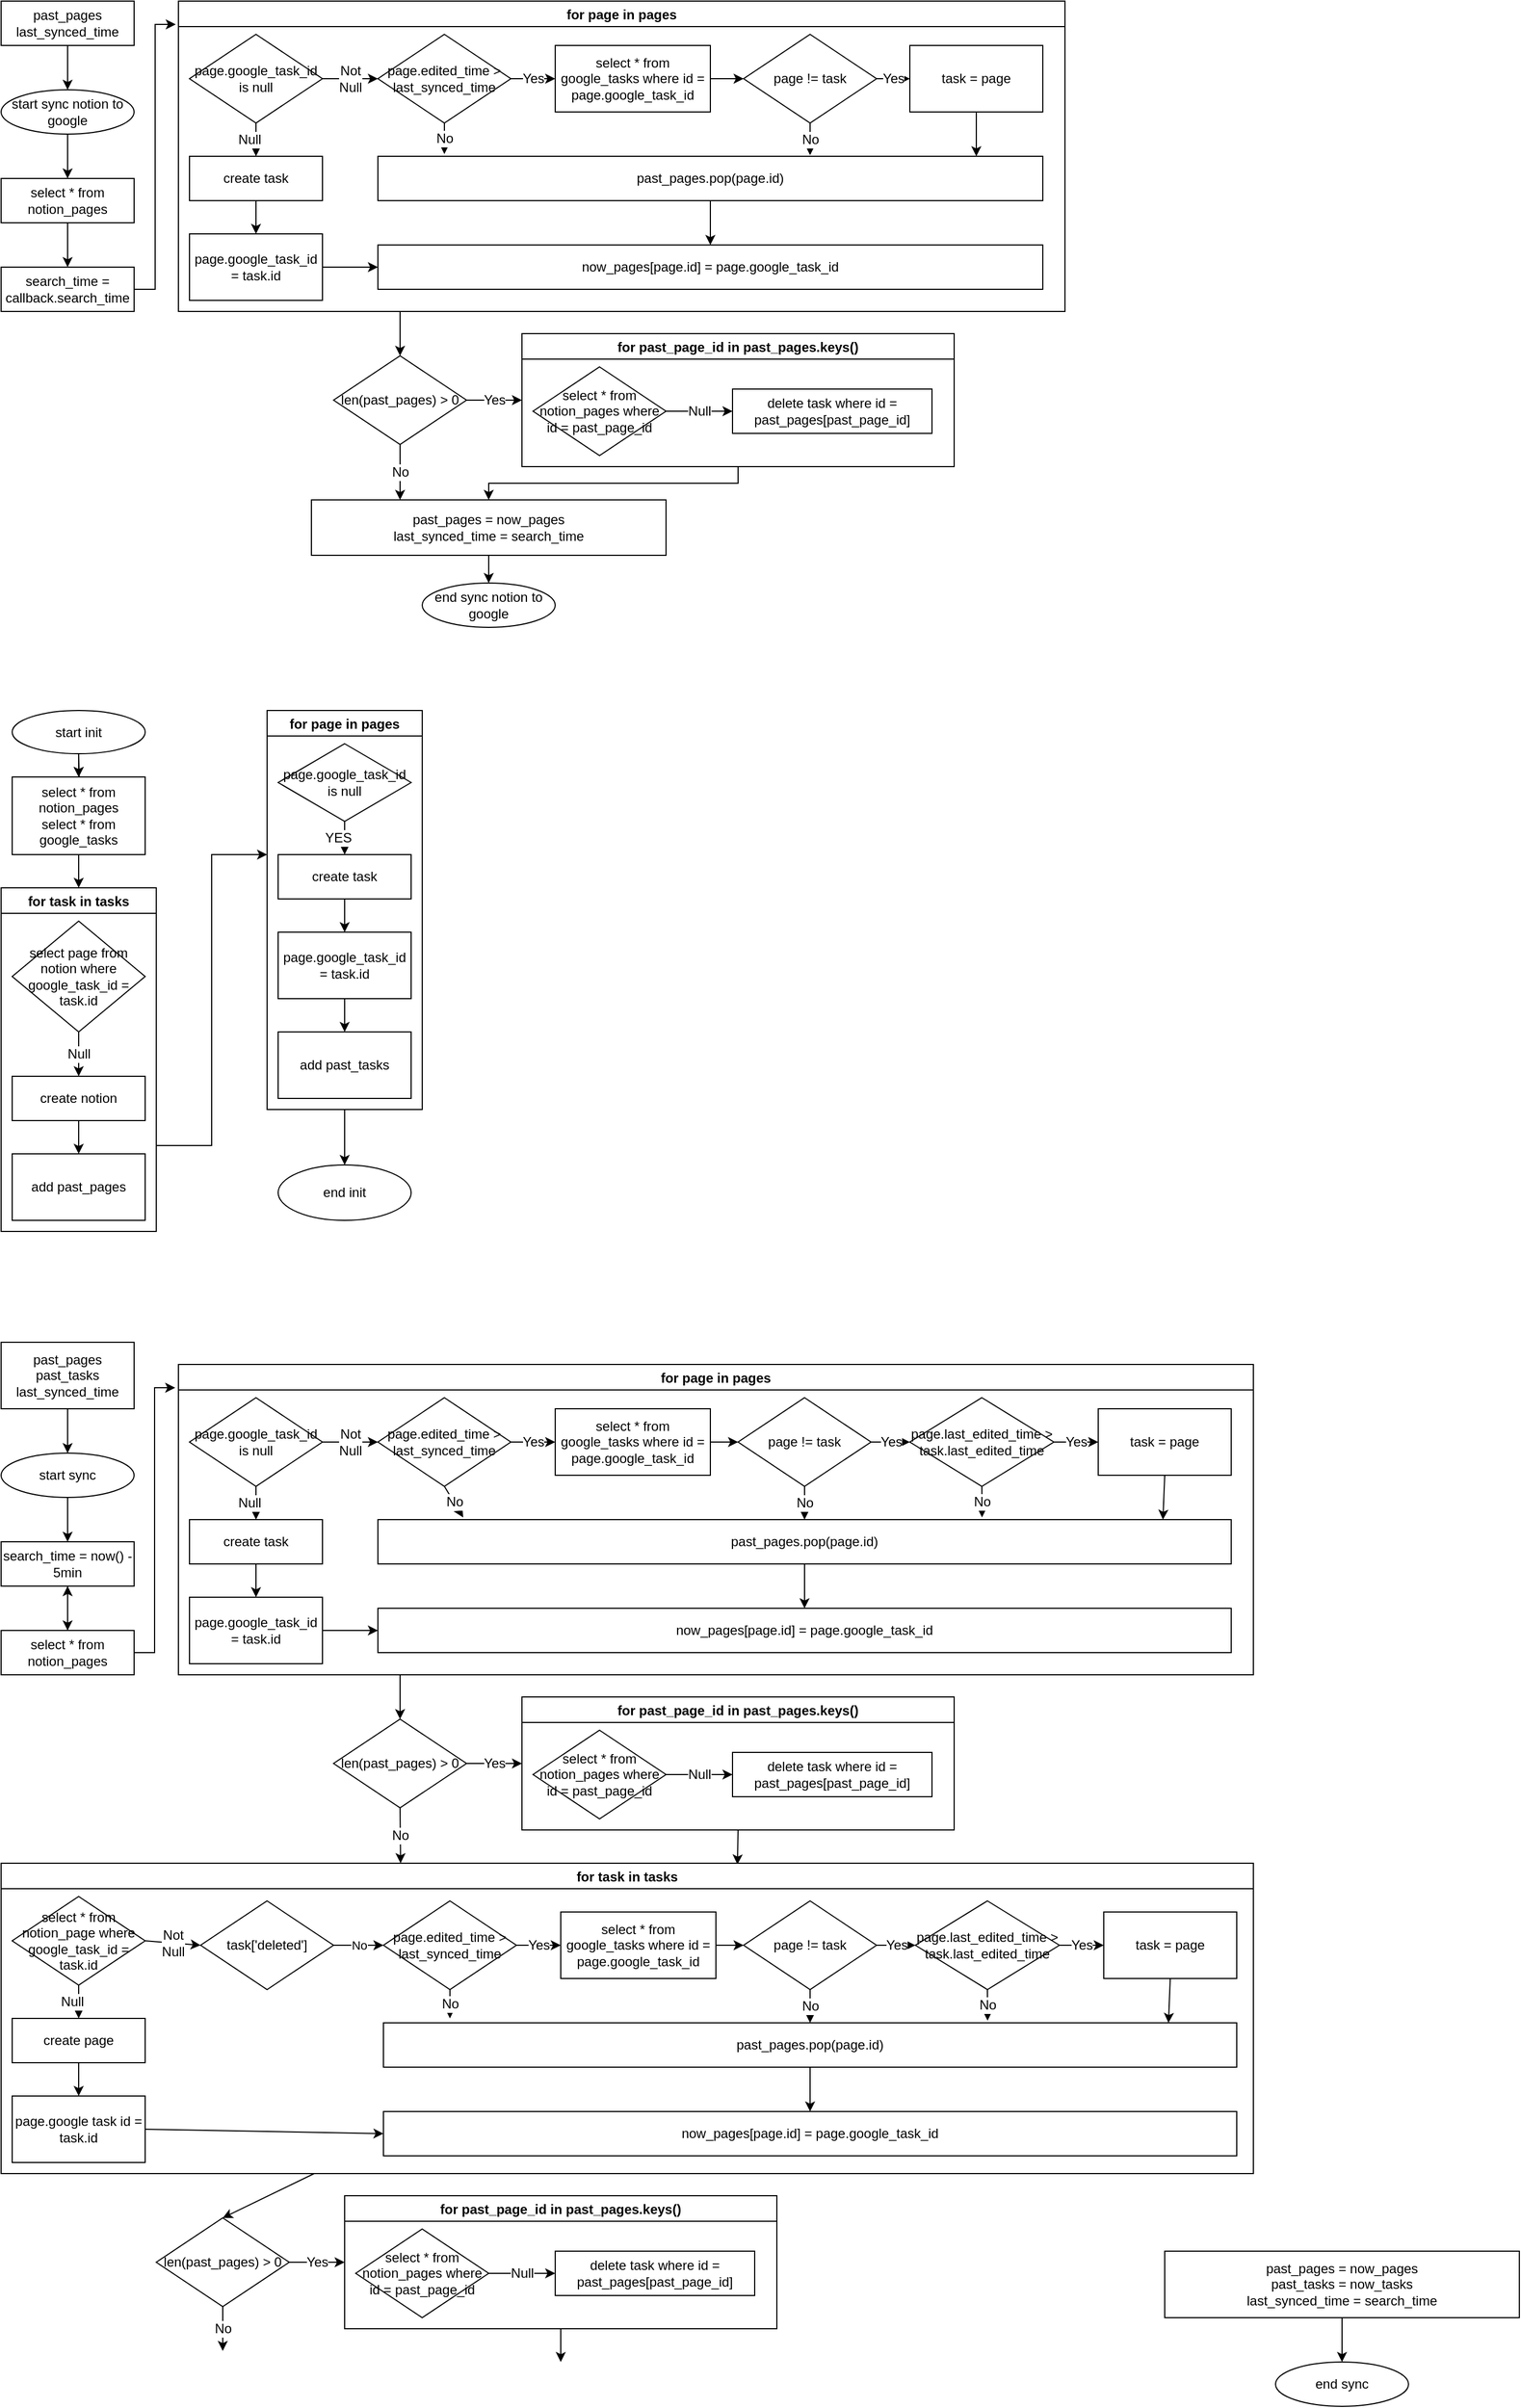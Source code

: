 <mxfile version="18.0.8" type="device"><diagram id="C5RBs43oDa-KdzZeNtuy" name="Page-1"><mxGraphModel dx="1422" dy="762" grid="1" gridSize="10" guides="1" tooltips="1" connect="1" arrows="1" fold="1" page="1" pageScale="1" pageWidth="827" pageHeight="1169" math="0" shadow="0"><root><mxCell id="WIyWlLk6GJQsqaUBKTNV-0"/><mxCell id="WIyWlLk6GJQsqaUBKTNV-1" parent="WIyWlLk6GJQsqaUBKTNV-0"/><mxCell id="BEvnBuieUaJhAfWeEiut-11" value="" style="edgeStyle=orthogonalEdgeStyle;rounded=0;orthogonalLoop=1;jettySize=auto;html=1;fontSize=12;" parent="WIyWlLk6GJQsqaUBKTNV-1" target="BEvnBuieUaJhAfWeEiut-1" edge="1"><mxGeometry relative="1" as="geometry"><mxPoint x="110" y="720" as="sourcePoint"/></mxGeometry></mxCell><mxCell id="BEvnBuieUaJhAfWeEiut-1" value="select * from notion_pages&lt;br style=&quot;font-size: 12px;&quot;&gt;select * from google_tasks" style="rounded=0;whiteSpace=wrap;html=1;fontSize=12;" parent="WIyWlLk6GJQsqaUBKTNV-1" vertex="1"><mxGeometry x="50" y="740" width="120" height="70" as="geometry"/></mxCell><mxCell id="BEvnBuieUaJhAfWeEiut-3" value="" style="endArrow=classic;html=1;rounded=0;exitX=0.5;exitY=1;exitDx=0;exitDy=0;entryX=0.5;entryY=0;entryDx=0;entryDy=0;fontSize=12;" parent="WIyWlLk6GJQsqaUBKTNV-1" target="BEvnBuieUaJhAfWeEiut-1" edge="1"><mxGeometry width="50" height="50" relative="1" as="geometry"><mxPoint x="110" y="720" as="sourcePoint"/><mxPoint x="170" y="740" as="targetPoint"/></mxGeometry></mxCell><mxCell id="BEvnBuieUaJhAfWeEiut-5" value="for page in pages" style="swimlane;fontSize=12;" parent="WIyWlLk6GJQsqaUBKTNV-1" vertex="1"><mxGeometry x="280" y="680" width="140" height="360" as="geometry"><mxRectangle x="270" y="40" width="150" height="23" as="alternateBounds"/></mxGeometry></mxCell><mxCell id="BEvnBuieUaJhAfWeEiut-8" value="page.google_task_id is null" style="rhombus;whiteSpace=wrap;html=1;fontSize=12;" parent="BEvnBuieUaJhAfWeEiut-5" vertex="1"><mxGeometry x="10" y="30" width="120" height="70" as="geometry"/></mxCell><mxCell id="BEvnBuieUaJhAfWeEiut-13" value="create task" style="rounded=0;whiteSpace=wrap;html=1;fontSize=12;" parent="BEvnBuieUaJhAfWeEiut-5" vertex="1"><mxGeometry x="10" y="130" width="120" height="40" as="geometry"/></mxCell><mxCell id="BEvnBuieUaJhAfWeEiut-15" value="page.google_task_id = task.id" style="rounded=0;whiteSpace=wrap;html=1;fontSize=12;" parent="BEvnBuieUaJhAfWeEiut-5" vertex="1"><mxGeometry x="10" y="200" width="120" height="60" as="geometry"/></mxCell><mxCell id="BEvnBuieUaJhAfWeEiut-14" value="" style="endArrow=classic;html=1;rounded=0;exitX=0.5;exitY=1;exitDx=0;exitDy=0;fontSize=12;" parent="BEvnBuieUaJhAfWeEiut-5" source="BEvnBuieUaJhAfWeEiut-13" target="BEvnBuieUaJhAfWeEiut-15" edge="1"><mxGeometry width="50" height="50" relative="1" as="geometry"><mxPoint x="370" y="190" as="sourcePoint"/><mxPoint x="160" y="200" as="targetPoint"/></mxGeometry></mxCell><mxCell id="BEvnBuieUaJhAfWeEiut-35" value="" style="endArrow=classic;html=1;rounded=0;exitX=0.5;exitY=1;exitDx=0;exitDy=0;entryX=0.5;entryY=0;entryDx=0;entryDy=0;fontSize=12;" parent="BEvnBuieUaJhAfWeEiut-5" source="BEvnBuieUaJhAfWeEiut-8" target="BEvnBuieUaJhAfWeEiut-13" edge="1"><mxGeometry relative="1" as="geometry"><mxPoint x="70" y="120" as="sourcePoint"/><mxPoint x="170" y="120" as="targetPoint"/></mxGeometry></mxCell><mxCell id="BEvnBuieUaJhAfWeEiut-36" value="YES" style="edgeLabel;resizable=0;html=1;align=center;verticalAlign=middle;fontSize=12;" parent="BEvnBuieUaJhAfWeEiut-35" connectable="0" vertex="1"><mxGeometry relative="1" as="geometry"><mxPoint x="-6" as="offset"/></mxGeometry></mxCell><mxCell id="SAzifLX6SLiVqjiTnUfZ-2" value="add past_tasks" style="rounded=0;whiteSpace=wrap;html=1;" parent="BEvnBuieUaJhAfWeEiut-5" vertex="1"><mxGeometry x="10" y="290" width="120" height="60" as="geometry"/></mxCell><mxCell id="SAzifLX6SLiVqjiTnUfZ-3" value="" style="endArrow=classic;html=1;rounded=0;exitX=0.5;exitY=1;exitDx=0;exitDy=0;entryX=0.5;entryY=0;entryDx=0;entryDy=0;" parent="BEvnBuieUaJhAfWeEiut-5" source="BEvnBuieUaJhAfWeEiut-15" target="SAzifLX6SLiVqjiTnUfZ-2" edge="1"><mxGeometry width="50" height="50" relative="1" as="geometry"><mxPoint x="420" y="260" as="sourcePoint"/><mxPoint x="470" y="210" as="targetPoint"/></mxGeometry></mxCell><mxCell id="BEvnBuieUaJhAfWeEiut-17" value="" style="endArrow=classic;html=1;rounded=0;exitX=0.5;exitY=1;exitDx=0;exitDy=0;fontSize=12;entryX=0.5;entryY=0;entryDx=0;entryDy=0;" parent="WIyWlLk6GJQsqaUBKTNV-1" source="BEvnBuieUaJhAfWeEiut-5" target="BEvnBuieUaJhAfWeEiut-109" edge="1"><mxGeometry width="50" height="50" relative="1" as="geometry"><mxPoint x="350" y="1060" as="sourcePoint"/><mxPoint x="350" y="1090" as="targetPoint"/></mxGeometry></mxCell><mxCell id="BEvnBuieUaJhAfWeEiut-22" value="for task in tasks" style="swimlane;fontSize=12;" parent="WIyWlLk6GJQsqaUBKTNV-1" vertex="1"><mxGeometry x="40" y="840" width="140" height="310" as="geometry"/></mxCell><mxCell id="BEvnBuieUaJhAfWeEiut-23" value="select page from notion where google_task_id = task.id" style="rhombus;whiteSpace=wrap;html=1;fontSize=12;" parent="BEvnBuieUaJhAfWeEiut-22" vertex="1"><mxGeometry x="10" y="30" width="120" height="100" as="geometry"/></mxCell><mxCell id="BEvnBuieUaJhAfWeEiut-25" value="create notion" style="rounded=0;whiteSpace=wrap;html=1;fontSize=12;" parent="BEvnBuieUaJhAfWeEiut-22" vertex="1"><mxGeometry x="10" y="170" width="120" height="40" as="geometry"/></mxCell><mxCell id="BEvnBuieUaJhAfWeEiut-37" value="" style="endArrow=classic;html=1;rounded=0;exitX=0.5;exitY=1;exitDx=0;exitDy=0;entryX=0.5;entryY=0;entryDx=0;entryDy=0;fontSize=12;" parent="BEvnBuieUaJhAfWeEiut-22" source="BEvnBuieUaJhAfWeEiut-23" target="BEvnBuieUaJhAfWeEiut-25" edge="1"><mxGeometry relative="1" as="geometry"><mxPoint x="190" y="200" as="sourcePoint"/><mxPoint x="290" y="200" as="targetPoint"/></mxGeometry></mxCell><mxCell id="BEvnBuieUaJhAfWeEiut-38" value="Null" style="edgeLabel;resizable=0;html=1;align=center;verticalAlign=middle;fontSize=12;" parent="BEvnBuieUaJhAfWeEiut-37" connectable="0" vertex="1"><mxGeometry relative="1" as="geometry"/></mxCell><mxCell id="SAzifLX6SLiVqjiTnUfZ-0" value="add past_pages" style="rounded=0;whiteSpace=wrap;html=1;" parent="BEvnBuieUaJhAfWeEiut-22" vertex="1"><mxGeometry x="10" y="240" width="120" height="60" as="geometry"/></mxCell><mxCell id="SAzifLX6SLiVqjiTnUfZ-1" value="" style="endArrow=classic;html=1;rounded=0;exitX=0.5;exitY=1;exitDx=0;exitDy=0;" parent="BEvnBuieUaJhAfWeEiut-22" source="BEvnBuieUaJhAfWeEiut-25" target="SAzifLX6SLiVqjiTnUfZ-0" edge="1"><mxGeometry width="50" height="50" relative="1" as="geometry"><mxPoint x="660" y="190" as="sourcePoint"/><mxPoint x="710" y="140" as="targetPoint"/></mxGeometry></mxCell><mxCell id="BEvnBuieUaJhAfWeEiut-40" value="" style="edgeStyle=elbowEdgeStyle;elbow=horizontal;endArrow=classic;html=1;rounded=0;exitX=1;exitY=0.75;exitDx=0;exitDy=0;fontSize=12;" parent="WIyWlLk6GJQsqaUBKTNV-1" source="BEvnBuieUaJhAfWeEiut-22" edge="1"><mxGeometry width="50" height="50" relative="1" as="geometry"><mxPoint x="170" y="1220" as="sourcePoint"/><mxPoint x="280" y="810" as="targetPoint"/><Array as="points"><mxPoint x="230" y="950"/></Array></mxGeometry></mxCell><mxCell id="BEvnBuieUaJhAfWeEiut-45" value="" style="endArrow=classic;html=1;rounded=0;exitX=0.5;exitY=1;exitDx=0;exitDy=0;entryX=0.5;entryY=0;entryDx=0;entryDy=0;fontSize=12;" parent="WIyWlLk6GJQsqaUBKTNV-1" source="BEvnBuieUaJhAfWeEiut-1" target="BEvnBuieUaJhAfWeEiut-22" edge="1"><mxGeometry width="50" height="50" relative="1" as="geometry"><mxPoint x="270" y="980" as="sourcePoint"/><mxPoint x="320" y="930" as="targetPoint"/></mxGeometry></mxCell><mxCell id="BEvnBuieUaJhAfWeEiut-57" value="select * from notion_pages" style="rounded=0;whiteSpace=wrap;html=1;fontSize=12;" parent="WIyWlLk6GJQsqaUBKTNV-1" vertex="1"><mxGeometry x="40" y="200" width="120" height="40" as="geometry"/></mxCell><mxCell id="BEvnBuieUaJhAfWeEiut-59" value="past_pages&lt;br style=&quot;font-size: 12px;&quot;&gt;last_synced_time" style="rounded=0;whiteSpace=wrap;html=1;fontSize=12;" parent="WIyWlLk6GJQsqaUBKTNV-1" vertex="1"><mxGeometry x="40" y="40" width="120" height="40" as="geometry"/></mxCell><mxCell id="BEvnBuieUaJhAfWeEiut-60" value="" style="endArrow=classic;html=1;rounded=0;exitX=0.5;exitY=1;exitDx=0;exitDy=0;fontSize=12;" parent="WIyWlLk6GJQsqaUBKTNV-1" source="BEvnBuieUaJhAfWeEiut-59" edge="1"><mxGeometry width="50" height="50" relative="1" as="geometry"><mxPoint x="260" y="270" as="sourcePoint"/><mxPoint x="100" y="120" as="targetPoint"/></mxGeometry></mxCell><mxCell id="BEvnBuieUaJhAfWeEiut-61" value="" style="endArrow=classic;html=1;rounded=0;exitX=0.5;exitY=1;exitDx=0;exitDy=0;entryX=0.5;entryY=0;entryDx=0;entryDy=0;fontSize=12;" parent="WIyWlLk6GJQsqaUBKTNV-1" source="BEvnBuieUaJhAfWeEiut-108" target="BEvnBuieUaJhAfWeEiut-57" edge="1"><mxGeometry width="50" height="50" relative="1" as="geometry"><mxPoint x="100" y="160" as="sourcePoint"/><mxPoint x="310" y="220" as="targetPoint"/></mxGeometry></mxCell><mxCell id="BEvnBuieUaJhAfWeEiut-66" value="for page in pages" style="swimlane;fontSize=12;" parent="WIyWlLk6GJQsqaUBKTNV-1" vertex="1"><mxGeometry x="200" y="40" width="800" height="280" as="geometry"><mxRectangle x="200" y="40" width="130" height="23" as="alternateBounds"/></mxGeometry></mxCell><mxCell id="BEvnBuieUaJhAfWeEiut-69" value="page.google_task_id is null" style="rhombus;whiteSpace=wrap;html=1;fontSize=12;" parent="BEvnBuieUaJhAfWeEiut-66" vertex="1"><mxGeometry x="10" y="30" width="120" height="80" as="geometry"/></mxCell><mxCell id="BEvnBuieUaJhAfWeEiut-70" value="create task" style="rounded=0;whiteSpace=wrap;html=1;fontSize=12;" parent="BEvnBuieUaJhAfWeEiut-66" vertex="1"><mxGeometry x="10" y="140" width="120" height="40" as="geometry"/></mxCell><mxCell id="BEvnBuieUaJhAfWeEiut-71" value="page.google_task_id = task.id" style="rounded=0;whiteSpace=wrap;html=1;fontSize=12;" parent="BEvnBuieUaJhAfWeEiut-66" vertex="1"><mxGeometry x="10" y="210" width="120" height="60" as="geometry"/></mxCell><mxCell id="BEvnBuieUaJhAfWeEiut-72" value="" style="endArrow=classic;html=1;rounded=0;exitX=0.5;exitY=1;exitDx=0;exitDy=0;fontSize=12;" parent="BEvnBuieUaJhAfWeEiut-66" source="BEvnBuieUaJhAfWeEiut-70" target="BEvnBuieUaJhAfWeEiut-71" edge="1"><mxGeometry width="50" height="50" relative="1" as="geometry"><mxPoint x="90" y="-400" as="sourcePoint"/><mxPoint x="-120" y="-390" as="targetPoint"/></mxGeometry></mxCell><mxCell id="BEvnBuieUaJhAfWeEiut-73" value="" style="endArrow=classic;html=1;rounded=0;exitX=0.5;exitY=1;exitDx=0;exitDy=0;entryX=0.5;entryY=0;entryDx=0;entryDy=0;fontSize=12;" parent="BEvnBuieUaJhAfWeEiut-66" source="BEvnBuieUaJhAfWeEiut-69" target="BEvnBuieUaJhAfWeEiut-70" edge="1"><mxGeometry relative="1" as="geometry"><mxPoint x="-210" y="-480" as="sourcePoint"/><mxPoint x="-110" y="-480" as="targetPoint"/></mxGeometry></mxCell><mxCell id="BEvnBuieUaJhAfWeEiut-74" value="Null" style="edgeLabel;resizable=0;html=1;align=center;verticalAlign=middle;fontSize=12;" parent="BEvnBuieUaJhAfWeEiut-73" connectable="0" vertex="1"><mxGeometry relative="1" as="geometry"><mxPoint x="-6" as="offset"/></mxGeometry></mxCell><mxCell id="BEvnBuieUaJhAfWeEiut-81" value="page.edited_time &amp;gt; last_synced_time" style="rhombus;whiteSpace=wrap;html=1;fontSize=12;" parent="BEvnBuieUaJhAfWeEiut-66" vertex="1"><mxGeometry x="180" y="30" width="120" height="80" as="geometry"/></mxCell><mxCell id="BEvnBuieUaJhAfWeEiut-83" value="" style="endArrow=classic;html=1;rounded=0;exitX=1;exitY=0.5;exitDx=0;exitDy=0;entryX=0;entryY=0.5;entryDx=0;entryDy=0;fontSize=12;" parent="BEvnBuieUaJhAfWeEiut-66" source="BEvnBuieUaJhAfWeEiut-81" target="BEvnBuieUaJhAfWeEiut-87" edge="1"><mxGeometry relative="1" as="geometry"><mxPoint x="210" y="200" as="sourcePoint"/><mxPoint x="330" y="70" as="targetPoint"/></mxGeometry></mxCell><mxCell id="BEvnBuieUaJhAfWeEiut-84" value="Yes" style="edgeLabel;resizable=0;html=1;align=center;verticalAlign=middle;fontSize=12;" parent="BEvnBuieUaJhAfWeEiut-83" connectable="0" vertex="1"><mxGeometry relative="1" as="geometry"/></mxCell><mxCell id="BEvnBuieUaJhAfWeEiut-87" value="&lt;span&gt;select * from google_tasks where id = page.google_task_id&lt;/span&gt;" style="rounded=0;whiteSpace=wrap;html=1;fontSize=12;" parent="BEvnBuieUaJhAfWeEiut-66" vertex="1"><mxGeometry x="340" y="40" width="140" height="60" as="geometry"/></mxCell><mxCell id="BEvnBuieUaJhAfWeEiut-90" value="page != task" style="rhombus;whiteSpace=wrap;html=1;fontSize=12;" parent="BEvnBuieUaJhAfWeEiut-66" vertex="1"><mxGeometry x="510" y="30" width="120" height="80" as="geometry"/></mxCell><mxCell id="BEvnBuieUaJhAfWeEiut-91" value="" style="endArrow=classic;html=1;rounded=0;fontSize=12;exitX=1;exitY=0.5;exitDx=0;exitDy=0;entryX=0;entryY=0.5;entryDx=0;entryDy=0;" parent="BEvnBuieUaJhAfWeEiut-66" source="BEvnBuieUaJhAfWeEiut-87" target="BEvnBuieUaJhAfWeEiut-90" edge="1"><mxGeometry width="50" height="50" relative="1" as="geometry"><mxPoint x="450" y="270" as="sourcePoint"/><mxPoint x="500" y="220" as="targetPoint"/></mxGeometry></mxCell><mxCell id="BEvnBuieUaJhAfWeEiut-92" value="task = page" style="rounded=0;whiteSpace=wrap;html=1;fontSize=12;" parent="BEvnBuieUaJhAfWeEiut-66" vertex="1"><mxGeometry x="660" y="40" width="120" height="60" as="geometry"/></mxCell><mxCell id="BEvnBuieUaJhAfWeEiut-93" value="" style="endArrow=classic;html=1;rounded=0;fontSize=12;entryX=0;entryY=0.5;entryDx=0;entryDy=0;exitX=1;exitY=0.5;exitDx=0;exitDy=0;" parent="BEvnBuieUaJhAfWeEiut-66" source="BEvnBuieUaJhAfWeEiut-90" target="BEvnBuieUaJhAfWeEiut-92" edge="1"><mxGeometry relative="1" as="geometry"><mxPoint x="180" y="340" as="sourcePoint"/><mxPoint x="280" y="340" as="targetPoint"/></mxGeometry></mxCell><mxCell id="BEvnBuieUaJhAfWeEiut-94" value="Yes" style="edgeLabel;resizable=0;html=1;align=center;verticalAlign=middle;fontSize=12;" parent="BEvnBuieUaJhAfWeEiut-93" connectable="0" vertex="1"><mxGeometry relative="1" as="geometry"/></mxCell><mxCell id="BEvnBuieUaJhAfWeEiut-95" value="past_pages.pop(page.id)" style="rounded=0;whiteSpace=wrap;html=1;fontSize=12;" parent="BEvnBuieUaJhAfWeEiut-66" vertex="1"><mxGeometry x="180" y="140" width="600" height="40" as="geometry"/></mxCell><mxCell id="BEvnBuieUaJhAfWeEiut-96" value="now_pages[page.id] = page.google_task_id" style="rounded=0;whiteSpace=wrap;html=1;fontSize=12;" parent="BEvnBuieUaJhAfWeEiut-66" vertex="1"><mxGeometry x="180" y="220" width="600" height="40" as="geometry"/></mxCell><mxCell id="BEvnBuieUaJhAfWeEiut-97" value="" style="endArrow=classic;html=1;rounded=0;fontSize=12;exitX=0.5;exitY=1;exitDx=0;exitDy=0;entryX=0.5;entryY=0;entryDx=0;entryDy=0;" parent="BEvnBuieUaJhAfWeEiut-66" source="BEvnBuieUaJhAfWeEiut-95" target="BEvnBuieUaJhAfWeEiut-96" edge="1"><mxGeometry width="50" height="50" relative="1" as="geometry"><mxPoint x="210" y="360" as="sourcePoint"/><mxPoint x="260" y="310" as="targetPoint"/></mxGeometry></mxCell><mxCell id="BEvnBuieUaJhAfWeEiut-98" value="" style="endArrow=classic;html=1;rounded=0;fontSize=12;exitX=1;exitY=0.5;exitDx=0;exitDy=0;entryX=0;entryY=0.5;entryDx=0;entryDy=0;" parent="BEvnBuieUaJhAfWeEiut-66" source="BEvnBuieUaJhAfWeEiut-71" target="BEvnBuieUaJhAfWeEiut-96" edge="1"><mxGeometry width="50" height="50" relative="1" as="geometry"><mxPoint x="210" y="360" as="sourcePoint"/><mxPoint x="260" y="310" as="targetPoint"/></mxGeometry></mxCell><mxCell id="BEvnBuieUaJhAfWeEiut-99" value="" style="endArrow=classic;html=1;rounded=0;fontSize=12;exitX=0.5;exitY=1;exitDx=0;exitDy=0;" parent="BEvnBuieUaJhAfWeEiut-66" source="BEvnBuieUaJhAfWeEiut-92" edge="1"><mxGeometry width="50" height="50" relative="1" as="geometry"><mxPoint x="210" y="360" as="sourcePoint"/><mxPoint x="720" y="140" as="targetPoint"/></mxGeometry></mxCell><mxCell id="BEvnBuieUaJhAfWeEiut-100" value="" style="endArrow=classic;html=1;rounded=0;fontSize=12;exitX=0.5;exitY=1;exitDx=0;exitDy=0;entryX=0.65;entryY=-0.025;entryDx=0;entryDy=0;entryPerimeter=0;" parent="BEvnBuieUaJhAfWeEiut-66" source="BEvnBuieUaJhAfWeEiut-90" target="BEvnBuieUaJhAfWeEiut-95" edge="1"><mxGeometry relative="1" as="geometry"><mxPoint x="180" y="330" as="sourcePoint"/><mxPoint x="280" y="330" as="targetPoint"/></mxGeometry></mxCell><mxCell id="BEvnBuieUaJhAfWeEiut-101" value="No" style="edgeLabel;resizable=0;html=1;align=center;verticalAlign=middle;fontSize=12;" parent="BEvnBuieUaJhAfWeEiut-100" connectable="0" vertex="1"><mxGeometry relative="1" as="geometry"/></mxCell><mxCell id="BEvnBuieUaJhAfWeEiut-103" value="" style="endArrow=classic;html=1;rounded=0;fontSize=12;exitX=1;exitY=0.5;exitDx=0;exitDy=0;" parent="BEvnBuieUaJhAfWeEiut-66" source="BEvnBuieUaJhAfWeEiut-69" target="BEvnBuieUaJhAfWeEiut-81" edge="1"><mxGeometry relative="1" as="geometry"><mxPoint x="180" y="330" as="sourcePoint"/><mxPoint x="280" y="330" as="targetPoint"/></mxGeometry></mxCell><mxCell id="BEvnBuieUaJhAfWeEiut-104" value="Not&lt;br&gt;Null" style="edgeLabel;resizable=0;html=1;align=center;verticalAlign=middle;fontSize=12;" parent="BEvnBuieUaJhAfWeEiut-103" connectable="0" vertex="1"><mxGeometry relative="1" as="geometry"/></mxCell><mxCell id="BEvnBuieUaJhAfWeEiut-105" value="" style="endArrow=classic;html=1;rounded=0;fontSize=12;exitX=0.5;exitY=1;exitDx=0;exitDy=0;entryX=0.1;entryY=-0.05;entryDx=0;entryDy=0;entryPerimeter=0;" parent="BEvnBuieUaJhAfWeEiut-66" source="BEvnBuieUaJhAfWeEiut-81" target="BEvnBuieUaJhAfWeEiut-95" edge="1"><mxGeometry relative="1" as="geometry"><mxPoint x="180" y="320" as="sourcePoint"/><mxPoint x="280" y="320" as="targetPoint"/></mxGeometry></mxCell><mxCell id="BEvnBuieUaJhAfWeEiut-106" value="No" style="edgeLabel;resizable=0;html=1;align=center;verticalAlign=middle;fontSize=12;" parent="BEvnBuieUaJhAfWeEiut-105" connectable="0" vertex="1"><mxGeometry relative="1" as="geometry"/></mxCell><mxCell id="BEvnBuieUaJhAfWeEiut-78" value="search_time = callback.search_time" style="rounded=0;whiteSpace=wrap;html=1;fontSize=12;" parent="WIyWlLk6GJQsqaUBKTNV-1" vertex="1"><mxGeometry x="40" y="280" width="120" height="40" as="geometry"/></mxCell><mxCell id="BEvnBuieUaJhAfWeEiut-79" value="" style="endArrow=classic;html=1;rounded=0;exitX=0.5;exitY=1;exitDx=0;exitDy=0;fontSize=12;" parent="WIyWlLk6GJQsqaUBKTNV-1" source="BEvnBuieUaJhAfWeEiut-57" target="BEvnBuieUaJhAfWeEiut-78" edge="1"><mxGeometry width="50" height="50" relative="1" as="geometry"><mxPoint x="260" y="420" as="sourcePoint"/><mxPoint x="310" y="370" as="targetPoint"/></mxGeometry></mxCell><mxCell id="BEvnBuieUaJhAfWeEiut-107" value="" style="edgeStyle=elbowEdgeStyle;elbow=horizontal;endArrow=classic;html=1;rounded=0;fontSize=12;exitX=1;exitY=0.5;exitDx=0;exitDy=0;entryX=-0.003;entryY=0.075;entryDx=0;entryDy=0;entryPerimeter=0;" parent="WIyWlLk6GJQsqaUBKTNV-1" source="BEvnBuieUaJhAfWeEiut-78" target="BEvnBuieUaJhAfWeEiut-66" edge="1"><mxGeometry width="50" height="50" relative="1" as="geometry"><mxPoint x="450" y="320" as="sourcePoint"/><mxPoint x="500" y="270" as="targetPoint"/></mxGeometry></mxCell><mxCell id="BEvnBuieUaJhAfWeEiut-108" value="&lt;span&gt;start sync notion to google&lt;/span&gt;" style="ellipse;whiteSpace=wrap;html=1;fontSize=12;" parent="WIyWlLk6GJQsqaUBKTNV-1" vertex="1"><mxGeometry x="40" y="120" width="120" height="40" as="geometry"/></mxCell><mxCell id="BEvnBuieUaJhAfWeEiut-109" value="end init" style="ellipse;whiteSpace=wrap;html=1;fontSize=12;" parent="WIyWlLk6GJQsqaUBKTNV-1" vertex="1"><mxGeometry x="290" y="1090" width="120" height="50" as="geometry"/></mxCell><mxCell id="BEvnBuieUaJhAfWeEiut-111" value="" style="edgeStyle=orthogonalEdgeStyle;rounded=0;orthogonalLoop=1;jettySize=auto;html=1;fontSize=12;" parent="WIyWlLk6GJQsqaUBKTNV-1" source="BEvnBuieUaJhAfWeEiut-110" target="BEvnBuieUaJhAfWeEiut-1" edge="1"><mxGeometry relative="1" as="geometry"/></mxCell><mxCell id="BEvnBuieUaJhAfWeEiut-110" value="&lt;span&gt;start init&lt;/span&gt;" style="ellipse;whiteSpace=wrap;html=1;fontSize=12;" parent="WIyWlLk6GJQsqaUBKTNV-1" vertex="1"><mxGeometry x="50" y="680" width="120" height="39" as="geometry"/></mxCell><mxCell id="BEvnBuieUaJhAfWeEiut-113" value="len(past_pages) &amp;gt; 0" style="rhombus;whiteSpace=wrap;html=1;fontSize=12;" parent="WIyWlLk6GJQsqaUBKTNV-1" vertex="1"><mxGeometry x="340" y="360" width="120" height="80" as="geometry"/></mxCell><mxCell id="BEvnBuieUaJhAfWeEiut-114" value="" style="endArrow=classic;html=1;rounded=0;fontSize=12;entryX=0.5;entryY=0;entryDx=0;entryDy=0;exitX=0.25;exitY=1;exitDx=0;exitDy=0;" parent="WIyWlLk6GJQsqaUBKTNV-1" source="BEvnBuieUaJhAfWeEiut-66" target="BEvnBuieUaJhAfWeEiut-113" edge="1"><mxGeometry width="50" height="50" relative="1" as="geometry"><mxPoint x="370" y="340" as="sourcePoint"/><mxPoint x="500" y="270" as="targetPoint"/></mxGeometry></mxCell><mxCell id="BEvnBuieUaJhAfWeEiut-115" value="for past_page_id in past_pages.keys()" style="swimlane;fontSize=12;" parent="WIyWlLk6GJQsqaUBKTNV-1" vertex="1"><mxGeometry x="510" y="340" width="390" height="120" as="geometry"/></mxCell><mxCell id="BEvnBuieUaJhAfWeEiut-116" value="select * from notion_pages where id = past_page_id" style="rhombus;whiteSpace=wrap;html=1;fontSize=12;" parent="BEvnBuieUaJhAfWeEiut-115" vertex="1"><mxGeometry x="10" y="30" width="120" height="80" as="geometry"/></mxCell><mxCell id="BEvnBuieUaJhAfWeEiut-120" value="delete task where id = past_pages[past_page_id]" style="rounded=0;whiteSpace=wrap;html=1;fontSize=12;" parent="BEvnBuieUaJhAfWeEiut-115" vertex="1"><mxGeometry x="190" y="50" width="180" height="40" as="geometry"/></mxCell><mxCell id="BEvnBuieUaJhAfWeEiut-118" value="" style="endArrow=classic;html=1;rounded=0;fontSize=12;exitX=1;exitY=0.5;exitDx=0;exitDy=0;entryX=0;entryY=0.5;entryDx=0;entryDy=0;" parent="BEvnBuieUaJhAfWeEiut-115" source="BEvnBuieUaJhAfWeEiut-116" target="BEvnBuieUaJhAfWeEiut-120" edge="1"><mxGeometry relative="1" as="geometry"><mxPoint x="140" y="70" as="sourcePoint"/><mxPoint x="190" y="70" as="targetPoint"/></mxGeometry></mxCell><mxCell id="BEvnBuieUaJhAfWeEiut-119" value="Null" style="edgeLabel;resizable=0;html=1;align=center;verticalAlign=middle;fontSize=12;" parent="BEvnBuieUaJhAfWeEiut-118" connectable="0" vertex="1"><mxGeometry relative="1" as="geometry"/></mxCell><mxCell id="BEvnBuieUaJhAfWeEiut-121" style="edgeStyle=orthogonalEdgeStyle;rounded=0;orthogonalLoop=1;jettySize=auto;html=1;exitX=0.5;exitY=1;exitDx=0;exitDy=0;fontSize=12;" parent="BEvnBuieUaJhAfWeEiut-115" source="BEvnBuieUaJhAfWeEiut-116" target="BEvnBuieUaJhAfWeEiut-116" edge="1"><mxGeometry relative="1" as="geometry"/></mxCell><mxCell id="BEvnBuieUaJhAfWeEiut-122" value="" style="endArrow=classic;html=1;rounded=0;fontSize=12;exitX=1;exitY=0.5;exitDx=0;exitDy=0;entryX=0;entryY=0.5;entryDx=0;entryDy=0;" parent="WIyWlLk6GJQsqaUBKTNV-1" source="BEvnBuieUaJhAfWeEiut-113" target="BEvnBuieUaJhAfWeEiut-115" edge="1"><mxGeometry relative="1" as="geometry"><mxPoint x="500" y="340" as="sourcePoint"/><mxPoint x="600" y="340" as="targetPoint"/></mxGeometry></mxCell><mxCell id="BEvnBuieUaJhAfWeEiut-123" value="Yes" style="edgeLabel;resizable=0;html=1;align=center;verticalAlign=middle;fontSize=12;" parent="BEvnBuieUaJhAfWeEiut-122" connectable="0" vertex="1"><mxGeometry relative="1" as="geometry"/></mxCell><mxCell id="BEvnBuieUaJhAfWeEiut-126" value="" style="endArrow=classic;html=1;rounded=0;fontSize=12;exitX=0.5;exitY=1;exitDx=0;exitDy=0;entryX=0.25;entryY=0;entryDx=0;entryDy=0;" parent="WIyWlLk6GJQsqaUBKTNV-1" source="BEvnBuieUaJhAfWeEiut-113" target="BEvnBuieUaJhAfWeEiut-128" edge="1"><mxGeometry relative="1" as="geometry"><mxPoint x="500" y="590" as="sourcePoint"/><mxPoint x="280" y="510" as="targetPoint"/></mxGeometry></mxCell><mxCell id="BEvnBuieUaJhAfWeEiut-127" value="No" style="edgeLabel;resizable=0;html=1;align=center;verticalAlign=middle;fontSize=12;" parent="BEvnBuieUaJhAfWeEiut-126" connectable="0" vertex="1"><mxGeometry relative="1" as="geometry"/></mxCell><mxCell id="BEvnBuieUaJhAfWeEiut-133" value="" style="edgeStyle=orthogonalEdgeStyle;rounded=0;orthogonalLoop=1;jettySize=auto;html=1;fontSize=12;" parent="WIyWlLk6GJQsqaUBKTNV-1" source="BEvnBuieUaJhAfWeEiut-128" target="BEvnBuieUaJhAfWeEiut-132" edge="1"><mxGeometry relative="1" as="geometry"/></mxCell><mxCell id="BEvnBuieUaJhAfWeEiut-128" value="past_pages = now_pages&lt;br&gt;last_synced_time = search_time" style="rounded=0;whiteSpace=wrap;html=1;fontSize=12;" parent="WIyWlLk6GJQsqaUBKTNV-1" vertex="1"><mxGeometry x="320" y="490" width="320" height="50" as="geometry"/></mxCell><mxCell id="BEvnBuieUaJhAfWeEiut-131" value="" style="edgeStyle=elbowEdgeStyle;elbow=vertical;endArrow=classic;html=1;rounded=0;fontSize=12;exitX=0.5;exitY=1;exitDx=0;exitDy=0;entryX=0.5;entryY=0;entryDx=0;entryDy=0;" parent="WIyWlLk6GJQsqaUBKTNV-1" source="BEvnBuieUaJhAfWeEiut-115" target="BEvnBuieUaJhAfWeEiut-128" edge="1"><mxGeometry width="50" height="50" relative="1" as="geometry"><mxPoint x="450" y="450" as="sourcePoint"/><mxPoint x="500" y="400" as="targetPoint"/></mxGeometry></mxCell><mxCell id="BEvnBuieUaJhAfWeEiut-132" value="end sync notion to google" style="ellipse;whiteSpace=wrap;html=1;fontSize=12;" parent="WIyWlLk6GJQsqaUBKTNV-1" vertex="1"><mxGeometry x="420" y="565" width="120" height="40" as="geometry"/></mxCell><mxCell id="SAzifLX6SLiVqjiTnUfZ-4" value="search_time = now() - 5min" style="rounded=0;whiteSpace=wrap;html=1;fontSize=12;" parent="WIyWlLk6GJQsqaUBKTNV-1" vertex="1"><mxGeometry x="40" y="1430" width="120" height="40" as="geometry"/></mxCell><mxCell id="SAzifLX6SLiVqjiTnUfZ-5" value="past_pages&lt;br&gt;past_tasks&lt;br style=&quot;font-size: 12px;&quot;&gt;last_synced_time" style="rounded=0;whiteSpace=wrap;html=1;fontSize=12;" parent="WIyWlLk6GJQsqaUBKTNV-1" vertex="1"><mxGeometry x="40" y="1250" width="120" height="60" as="geometry"/></mxCell><mxCell id="SAzifLX6SLiVqjiTnUfZ-6" value="" style="endArrow=classic;html=1;rounded=0;exitX=0.5;exitY=1;exitDx=0;exitDy=0;fontSize=12;" parent="WIyWlLk6GJQsqaUBKTNV-1" source="SAzifLX6SLiVqjiTnUfZ-5" edge="1"><mxGeometry width="50" height="50" relative="1" as="geometry"><mxPoint x="260" y="1500" as="sourcePoint"/><mxPoint x="100" y="1350" as="targetPoint"/></mxGeometry></mxCell><mxCell id="SAzifLX6SLiVqjiTnUfZ-7" value="" style="endArrow=classic;html=1;rounded=0;exitX=0.5;exitY=1;exitDx=0;exitDy=0;entryX=0.5;entryY=0;entryDx=0;entryDy=0;fontSize=12;" parent="WIyWlLk6GJQsqaUBKTNV-1" source="SAzifLX6SLiVqjiTnUfZ-38" target="SAzifLX6SLiVqjiTnUfZ-4" edge="1"><mxGeometry width="50" height="50" relative="1" as="geometry"><mxPoint x="100" y="1390" as="sourcePoint"/><mxPoint x="310" y="1450" as="targetPoint"/></mxGeometry></mxCell><mxCell id="SAzifLX6SLiVqjiTnUfZ-8" value="for page in pages" style="swimlane;fontSize=12;" parent="WIyWlLk6GJQsqaUBKTNV-1" vertex="1"><mxGeometry x="200" y="1270" width="970" height="280" as="geometry"><mxRectangle x="200" y="40" width="130" height="23" as="alternateBounds"/></mxGeometry></mxCell><mxCell id="SAzifLX6SLiVqjiTnUfZ-9" value="page.google_task_id is null" style="rhombus;whiteSpace=wrap;html=1;fontSize=12;" parent="SAzifLX6SLiVqjiTnUfZ-8" vertex="1"><mxGeometry x="10" y="30" width="120" height="80" as="geometry"/></mxCell><mxCell id="SAzifLX6SLiVqjiTnUfZ-10" value="create task" style="rounded=0;whiteSpace=wrap;html=1;fontSize=12;" parent="SAzifLX6SLiVqjiTnUfZ-8" vertex="1"><mxGeometry x="10" y="140" width="120" height="40" as="geometry"/></mxCell><mxCell id="SAzifLX6SLiVqjiTnUfZ-11" value="page.google_task_id = task.id" style="rounded=0;whiteSpace=wrap;html=1;fontSize=12;" parent="SAzifLX6SLiVqjiTnUfZ-8" vertex="1"><mxGeometry x="10" y="210" width="120" height="60" as="geometry"/></mxCell><mxCell id="SAzifLX6SLiVqjiTnUfZ-12" value="" style="endArrow=classic;html=1;rounded=0;exitX=0.5;exitY=1;exitDx=0;exitDy=0;fontSize=12;" parent="SAzifLX6SLiVqjiTnUfZ-8" source="SAzifLX6SLiVqjiTnUfZ-10" target="SAzifLX6SLiVqjiTnUfZ-11" edge="1"><mxGeometry width="50" height="50" relative="1" as="geometry"><mxPoint x="90" y="-400" as="sourcePoint"/><mxPoint x="-120" y="-390" as="targetPoint"/></mxGeometry></mxCell><mxCell id="SAzifLX6SLiVqjiTnUfZ-13" value="" style="endArrow=classic;html=1;rounded=0;exitX=0.5;exitY=1;exitDx=0;exitDy=0;entryX=0.5;entryY=0;entryDx=0;entryDy=0;fontSize=12;" parent="SAzifLX6SLiVqjiTnUfZ-8" source="SAzifLX6SLiVqjiTnUfZ-9" target="SAzifLX6SLiVqjiTnUfZ-10" edge="1"><mxGeometry relative="1" as="geometry"><mxPoint x="-210" y="-480" as="sourcePoint"/><mxPoint x="-110" y="-480" as="targetPoint"/></mxGeometry></mxCell><mxCell id="SAzifLX6SLiVqjiTnUfZ-14" value="Null" style="edgeLabel;resizable=0;html=1;align=center;verticalAlign=middle;fontSize=12;" parent="SAzifLX6SLiVqjiTnUfZ-13" connectable="0" vertex="1"><mxGeometry relative="1" as="geometry"><mxPoint x="-6" as="offset"/></mxGeometry></mxCell><mxCell id="SAzifLX6SLiVqjiTnUfZ-15" value="page.edited_time &amp;gt; last_synced_time" style="rhombus;whiteSpace=wrap;html=1;fontSize=12;" parent="SAzifLX6SLiVqjiTnUfZ-8" vertex="1"><mxGeometry x="180" y="30" width="120" height="80" as="geometry"/></mxCell><mxCell id="SAzifLX6SLiVqjiTnUfZ-16" value="" style="endArrow=classic;html=1;rounded=0;exitX=1;exitY=0.5;exitDx=0;exitDy=0;entryX=0;entryY=0.5;entryDx=0;entryDy=0;fontSize=12;" parent="SAzifLX6SLiVqjiTnUfZ-8" source="SAzifLX6SLiVqjiTnUfZ-15" target="SAzifLX6SLiVqjiTnUfZ-18" edge="1"><mxGeometry relative="1" as="geometry"><mxPoint x="210" y="200" as="sourcePoint"/><mxPoint x="330" y="70" as="targetPoint"/></mxGeometry></mxCell><mxCell id="SAzifLX6SLiVqjiTnUfZ-17" value="Yes" style="edgeLabel;resizable=0;html=1;align=center;verticalAlign=middle;fontSize=12;" parent="SAzifLX6SLiVqjiTnUfZ-16" connectable="0" vertex="1"><mxGeometry relative="1" as="geometry"/></mxCell><mxCell id="SAzifLX6SLiVqjiTnUfZ-18" value="&lt;span&gt;select * from google_tasks where id = page.google_task_id&lt;/span&gt;" style="rounded=0;whiteSpace=wrap;html=1;fontSize=12;" parent="SAzifLX6SLiVqjiTnUfZ-8" vertex="1"><mxGeometry x="340" y="40" width="140" height="60" as="geometry"/></mxCell><mxCell id="SAzifLX6SLiVqjiTnUfZ-19" value="page != task" style="rhombus;whiteSpace=wrap;html=1;fontSize=12;" parent="SAzifLX6SLiVqjiTnUfZ-8" vertex="1"><mxGeometry x="505" y="30" width="120" height="80" as="geometry"/></mxCell><mxCell id="SAzifLX6SLiVqjiTnUfZ-20" value="" style="endArrow=classic;html=1;rounded=0;fontSize=12;exitX=1;exitY=0.5;exitDx=0;exitDy=0;entryX=0;entryY=0.5;entryDx=0;entryDy=0;" parent="SAzifLX6SLiVqjiTnUfZ-8" source="SAzifLX6SLiVqjiTnUfZ-18" target="SAzifLX6SLiVqjiTnUfZ-19" edge="1"><mxGeometry width="50" height="50" relative="1" as="geometry"><mxPoint x="450" y="270" as="sourcePoint"/><mxPoint x="500" y="220" as="targetPoint"/></mxGeometry></mxCell><mxCell id="SAzifLX6SLiVqjiTnUfZ-21" value="task = page" style="rounded=0;whiteSpace=wrap;html=1;fontSize=12;" parent="SAzifLX6SLiVqjiTnUfZ-8" vertex="1"><mxGeometry x="830" y="40" width="120" height="60" as="geometry"/></mxCell><mxCell id="SAzifLX6SLiVqjiTnUfZ-22" value="" style="endArrow=classic;html=1;rounded=0;fontSize=12;exitX=1;exitY=0.5;exitDx=0;exitDy=0;entryX=0;entryY=0.5;entryDx=0;entryDy=0;" parent="SAzifLX6SLiVqjiTnUfZ-8" source="SAzifLX6SLiVqjiTnUfZ-19" target="o5sHAb0LCk4ExeGfKn0W-1" edge="1"><mxGeometry relative="1" as="geometry"><mxPoint x="180" y="340" as="sourcePoint"/><mxPoint x="660" y="110" as="targetPoint"/></mxGeometry></mxCell><mxCell id="SAzifLX6SLiVqjiTnUfZ-23" value="Yes" style="edgeLabel;resizable=0;html=1;align=center;verticalAlign=middle;fontSize=12;" parent="SAzifLX6SLiVqjiTnUfZ-22" connectable="0" vertex="1"><mxGeometry relative="1" as="geometry"/></mxCell><mxCell id="SAzifLX6SLiVqjiTnUfZ-24" value="past_pages.pop(page.id)" style="rounded=0;whiteSpace=wrap;html=1;fontSize=12;" parent="SAzifLX6SLiVqjiTnUfZ-8" vertex="1"><mxGeometry x="180" y="140" width="770" height="40" as="geometry"/></mxCell><mxCell id="SAzifLX6SLiVqjiTnUfZ-25" value="now_pages[page.id] = page.google_task_id" style="rounded=0;whiteSpace=wrap;html=1;fontSize=12;" parent="SAzifLX6SLiVqjiTnUfZ-8" vertex="1"><mxGeometry x="180" y="220" width="770" height="40" as="geometry"/></mxCell><mxCell id="SAzifLX6SLiVqjiTnUfZ-26" value="" style="endArrow=classic;html=1;rounded=0;fontSize=12;exitX=0.5;exitY=1;exitDx=0;exitDy=0;entryX=0.5;entryY=0;entryDx=0;entryDy=0;" parent="SAzifLX6SLiVqjiTnUfZ-8" source="SAzifLX6SLiVqjiTnUfZ-24" target="SAzifLX6SLiVqjiTnUfZ-25" edge="1"><mxGeometry width="50" height="50" relative="1" as="geometry"><mxPoint x="210" y="360" as="sourcePoint"/><mxPoint x="260" y="310" as="targetPoint"/></mxGeometry></mxCell><mxCell id="SAzifLX6SLiVqjiTnUfZ-27" value="" style="endArrow=classic;html=1;rounded=0;fontSize=12;exitX=1;exitY=0.5;exitDx=0;exitDy=0;entryX=0;entryY=0.5;entryDx=0;entryDy=0;" parent="SAzifLX6SLiVqjiTnUfZ-8" source="SAzifLX6SLiVqjiTnUfZ-11" target="SAzifLX6SLiVqjiTnUfZ-25" edge="1"><mxGeometry width="50" height="50" relative="1" as="geometry"><mxPoint x="210" y="360" as="sourcePoint"/><mxPoint x="260" y="310" as="targetPoint"/></mxGeometry></mxCell><mxCell id="SAzifLX6SLiVqjiTnUfZ-28" value="" style="endArrow=classic;html=1;rounded=0;fontSize=12;exitX=0.5;exitY=1;exitDx=0;exitDy=0;entryX=0.92;entryY=0;entryDx=0;entryDy=0;entryPerimeter=0;" parent="SAzifLX6SLiVqjiTnUfZ-8" source="SAzifLX6SLiVqjiTnUfZ-21" target="SAzifLX6SLiVqjiTnUfZ-24" edge="1"><mxGeometry width="50" height="50" relative="1" as="geometry"><mxPoint x="210" y="360" as="sourcePoint"/><mxPoint x="720" y="140" as="targetPoint"/></mxGeometry></mxCell><mxCell id="SAzifLX6SLiVqjiTnUfZ-29" value="" style="endArrow=classic;html=1;rounded=0;fontSize=12;exitX=0.5;exitY=1;exitDx=0;exitDy=0;entryX=0.5;entryY=0;entryDx=0;entryDy=0;" parent="SAzifLX6SLiVqjiTnUfZ-8" source="SAzifLX6SLiVqjiTnUfZ-19" target="SAzifLX6SLiVqjiTnUfZ-24" edge="1"><mxGeometry relative="1" as="geometry"><mxPoint x="180" y="330" as="sourcePoint"/><mxPoint x="280" y="330" as="targetPoint"/></mxGeometry></mxCell><mxCell id="SAzifLX6SLiVqjiTnUfZ-30" value="No" style="edgeLabel;resizable=0;html=1;align=center;verticalAlign=middle;fontSize=12;" parent="SAzifLX6SLiVqjiTnUfZ-29" connectable="0" vertex="1"><mxGeometry relative="1" as="geometry"/></mxCell><mxCell id="SAzifLX6SLiVqjiTnUfZ-31" value="" style="endArrow=classic;html=1;rounded=0;fontSize=12;exitX=1;exitY=0.5;exitDx=0;exitDy=0;" parent="SAzifLX6SLiVqjiTnUfZ-8" source="SAzifLX6SLiVqjiTnUfZ-9" target="SAzifLX6SLiVqjiTnUfZ-15" edge="1"><mxGeometry relative="1" as="geometry"><mxPoint x="180" y="330" as="sourcePoint"/><mxPoint x="280" y="330" as="targetPoint"/></mxGeometry></mxCell><mxCell id="SAzifLX6SLiVqjiTnUfZ-32" value="Not&lt;br&gt;Null" style="edgeLabel;resizable=0;html=1;align=center;verticalAlign=middle;fontSize=12;" parent="SAzifLX6SLiVqjiTnUfZ-31" connectable="0" vertex="1"><mxGeometry relative="1" as="geometry"/></mxCell><mxCell id="SAzifLX6SLiVqjiTnUfZ-33" value="" style="endArrow=classic;html=1;rounded=0;fontSize=12;exitX=0.5;exitY=1;exitDx=0;exitDy=0;entryX=0.1;entryY=-0.05;entryDx=0;entryDy=0;entryPerimeter=0;" parent="SAzifLX6SLiVqjiTnUfZ-8" source="SAzifLX6SLiVqjiTnUfZ-15" target="SAzifLX6SLiVqjiTnUfZ-24" edge="1"><mxGeometry relative="1" as="geometry"><mxPoint x="180" y="320" as="sourcePoint"/><mxPoint x="280" y="320" as="targetPoint"/></mxGeometry></mxCell><mxCell id="SAzifLX6SLiVqjiTnUfZ-34" value="No" style="edgeLabel;resizable=0;html=1;align=center;verticalAlign=middle;fontSize=12;" parent="SAzifLX6SLiVqjiTnUfZ-33" connectable="0" vertex="1"><mxGeometry relative="1" as="geometry"/></mxCell><mxCell id="o5sHAb0LCk4ExeGfKn0W-1" value="page.last_edited_time &amp;gt; task.last_edited_time" style="rhombus;whiteSpace=wrap;html=1;" parent="SAzifLX6SLiVqjiTnUfZ-8" vertex="1"><mxGeometry x="660" y="30" width="130" height="80" as="geometry"/></mxCell><mxCell id="o5sHAb0LCk4ExeGfKn0W-2" value="" style="endArrow=classic;html=1;rounded=0;fontSize=12;exitX=1;exitY=0.5;exitDx=0;exitDy=0;entryX=0;entryY=0.5;entryDx=0;entryDy=0;" parent="SAzifLX6SLiVqjiTnUfZ-8" source="o5sHAb0LCk4ExeGfKn0W-1" target="SAzifLX6SLiVqjiTnUfZ-21" edge="1"><mxGeometry relative="1" as="geometry"><mxPoint x="640" y="80" as="sourcePoint"/><mxPoint x="680" y="80" as="targetPoint"/></mxGeometry></mxCell><mxCell id="o5sHAb0LCk4ExeGfKn0W-3" value="Yes" style="edgeLabel;resizable=0;html=1;align=center;verticalAlign=middle;fontSize=12;" parent="o5sHAb0LCk4ExeGfKn0W-2" connectable="0" vertex="1"><mxGeometry relative="1" as="geometry"/></mxCell><mxCell id="o5sHAb0LCk4ExeGfKn0W-4" value="" style="endArrow=classic;html=1;rounded=0;fontSize=12;exitX=0.5;exitY=1;exitDx=0;exitDy=0;entryX=0.708;entryY=-0.05;entryDx=0;entryDy=0;entryPerimeter=0;" parent="SAzifLX6SLiVqjiTnUfZ-8" source="o5sHAb0LCk4ExeGfKn0W-1" target="SAzifLX6SLiVqjiTnUfZ-24" edge="1"><mxGeometry relative="1" as="geometry"><mxPoint x="575" y="120" as="sourcePoint"/><mxPoint x="575" y="150" as="targetPoint"/></mxGeometry></mxCell><mxCell id="o5sHAb0LCk4ExeGfKn0W-5" value="No" style="edgeLabel;resizable=0;html=1;align=center;verticalAlign=middle;fontSize=12;" parent="o5sHAb0LCk4ExeGfKn0W-4" connectable="0" vertex="1"><mxGeometry relative="1" as="geometry"/></mxCell><mxCell id="SAzifLX6SLiVqjiTnUfZ-55" value="" style="edgeStyle=orthogonalEdgeStyle;rounded=0;orthogonalLoop=1;jettySize=auto;html=1;" parent="WIyWlLk6GJQsqaUBKTNV-1" source="SAzifLX6SLiVqjiTnUfZ-35" target="SAzifLX6SLiVqjiTnUfZ-4" edge="1"><mxGeometry relative="1" as="geometry"/></mxCell><mxCell id="SAzifLX6SLiVqjiTnUfZ-35" value="select * from notion_pages" style="rounded=0;whiteSpace=wrap;html=1;fontSize=12;" parent="WIyWlLk6GJQsqaUBKTNV-1" vertex="1"><mxGeometry x="40" y="1510" width="120" height="40" as="geometry"/></mxCell><mxCell id="SAzifLX6SLiVqjiTnUfZ-36" value="" style="endArrow=classic;html=1;rounded=0;exitX=0.5;exitY=1;exitDx=0;exitDy=0;fontSize=12;" parent="WIyWlLk6GJQsqaUBKTNV-1" source="SAzifLX6SLiVqjiTnUfZ-4" target="SAzifLX6SLiVqjiTnUfZ-35" edge="1"><mxGeometry width="50" height="50" relative="1" as="geometry"><mxPoint x="260" y="1650" as="sourcePoint"/><mxPoint x="310" y="1600" as="targetPoint"/></mxGeometry></mxCell><mxCell id="SAzifLX6SLiVqjiTnUfZ-37" value="" style="edgeStyle=elbowEdgeStyle;elbow=horizontal;endArrow=classic;html=1;rounded=0;fontSize=12;exitX=1;exitY=0.5;exitDx=0;exitDy=0;entryX=-0.003;entryY=0.075;entryDx=0;entryDy=0;entryPerimeter=0;" parent="WIyWlLk6GJQsqaUBKTNV-1" source="SAzifLX6SLiVqjiTnUfZ-35" target="SAzifLX6SLiVqjiTnUfZ-8" edge="1"><mxGeometry width="50" height="50" relative="1" as="geometry"><mxPoint x="450" y="1550" as="sourcePoint"/><mxPoint x="500" y="1500" as="targetPoint"/></mxGeometry></mxCell><mxCell id="SAzifLX6SLiVqjiTnUfZ-38" value="&lt;span&gt;start sync&lt;/span&gt;" style="ellipse;whiteSpace=wrap;html=1;fontSize=12;" parent="WIyWlLk6GJQsqaUBKTNV-1" vertex="1"><mxGeometry x="40" y="1350" width="120" height="40" as="geometry"/></mxCell><mxCell id="SAzifLX6SLiVqjiTnUfZ-39" value="len(past_pages) &amp;gt; 0" style="rhombus;whiteSpace=wrap;html=1;fontSize=12;" parent="WIyWlLk6GJQsqaUBKTNV-1" vertex="1"><mxGeometry x="340" y="1590" width="120" height="80" as="geometry"/></mxCell><mxCell id="SAzifLX6SLiVqjiTnUfZ-40" value="" style="endArrow=classic;html=1;rounded=0;fontSize=12;entryX=0.5;entryY=0;entryDx=0;entryDy=0;" parent="WIyWlLk6GJQsqaUBKTNV-1" target="SAzifLX6SLiVqjiTnUfZ-39" edge="1"><mxGeometry width="50" height="50" relative="1" as="geometry"><mxPoint x="400" y="1550" as="sourcePoint"/><mxPoint x="500" y="1500" as="targetPoint"/></mxGeometry></mxCell><mxCell id="SAzifLX6SLiVqjiTnUfZ-41" value="for past_page_id in past_pages.keys()" style="swimlane;fontSize=12;" parent="WIyWlLk6GJQsqaUBKTNV-1" vertex="1"><mxGeometry x="510" y="1570" width="390" height="120" as="geometry"/></mxCell><mxCell id="SAzifLX6SLiVqjiTnUfZ-42" value="select * from notion_pages where id = past_page_id" style="rhombus;whiteSpace=wrap;html=1;fontSize=12;" parent="SAzifLX6SLiVqjiTnUfZ-41" vertex="1"><mxGeometry x="10" y="30" width="120" height="80" as="geometry"/></mxCell><mxCell id="SAzifLX6SLiVqjiTnUfZ-43" value="delete task where id = past_pages[past_page_id]" style="rounded=0;whiteSpace=wrap;html=1;fontSize=12;" parent="SAzifLX6SLiVqjiTnUfZ-41" vertex="1"><mxGeometry x="190" y="50" width="180" height="40" as="geometry"/></mxCell><mxCell id="SAzifLX6SLiVqjiTnUfZ-44" value="" style="endArrow=classic;html=1;rounded=0;fontSize=12;exitX=1;exitY=0.5;exitDx=0;exitDy=0;entryX=0;entryY=0.5;entryDx=0;entryDy=0;" parent="SAzifLX6SLiVqjiTnUfZ-41" source="SAzifLX6SLiVqjiTnUfZ-42" target="SAzifLX6SLiVqjiTnUfZ-43" edge="1"><mxGeometry relative="1" as="geometry"><mxPoint x="140" y="70" as="sourcePoint"/><mxPoint x="190" y="70" as="targetPoint"/></mxGeometry></mxCell><mxCell id="SAzifLX6SLiVqjiTnUfZ-45" value="Null" style="edgeLabel;resizable=0;html=1;align=center;verticalAlign=middle;fontSize=12;" parent="SAzifLX6SLiVqjiTnUfZ-44" connectable="0" vertex="1"><mxGeometry relative="1" as="geometry"/></mxCell><mxCell id="SAzifLX6SLiVqjiTnUfZ-46" style="edgeStyle=orthogonalEdgeStyle;rounded=0;orthogonalLoop=1;jettySize=auto;html=1;exitX=0.5;exitY=1;exitDx=0;exitDy=0;fontSize=12;" parent="SAzifLX6SLiVqjiTnUfZ-41" source="SAzifLX6SLiVqjiTnUfZ-42" target="SAzifLX6SLiVqjiTnUfZ-42" edge="1"><mxGeometry relative="1" as="geometry"/></mxCell><mxCell id="SAzifLX6SLiVqjiTnUfZ-47" value="" style="endArrow=classic;html=1;rounded=0;fontSize=12;exitX=1;exitY=0.5;exitDx=0;exitDy=0;entryX=0;entryY=0.5;entryDx=0;entryDy=0;" parent="WIyWlLk6GJQsqaUBKTNV-1" source="SAzifLX6SLiVqjiTnUfZ-39" target="SAzifLX6SLiVqjiTnUfZ-41" edge="1"><mxGeometry relative="1" as="geometry"><mxPoint x="500" y="1570" as="sourcePoint"/><mxPoint x="600" y="1570" as="targetPoint"/></mxGeometry></mxCell><mxCell id="SAzifLX6SLiVqjiTnUfZ-48" value="Yes" style="edgeLabel;resizable=0;html=1;align=center;verticalAlign=middle;fontSize=12;" parent="SAzifLX6SLiVqjiTnUfZ-47" connectable="0" vertex="1"><mxGeometry relative="1" as="geometry"/></mxCell><mxCell id="SAzifLX6SLiVqjiTnUfZ-49" value="" style="endArrow=classic;html=1;rounded=0;fontSize=12;exitX=0.5;exitY=1;exitDx=0;exitDy=0;entryX=0.319;entryY=0;entryDx=0;entryDy=0;entryPerimeter=0;" parent="WIyWlLk6GJQsqaUBKTNV-1" source="SAzifLX6SLiVqjiTnUfZ-39" target="o5sHAb0LCk4ExeGfKn0W-8" edge="1"><mxGeometry relative="1" as="geometry"><mxPoint x="500" y="1820" as="sourcePoint"/><mxPoint x="400" y="1710" as="targetPoint"/></mxGeometry></mxCell><mxCell id="SAzifLX6SLiVqjiTnUfZ-50" value="No" style="edgeLabel;resizable=0;html=1;align=center;verticalAlign=middle;fontSize=12;" parent="SAzifLX6SLiVqjiTnUfZ-49" connectable="0" vertex="1"><mxGeometry relative="1" as="geometry"/></mxCell><mxCell id="SAzifLX6SLiVqjiTnUfZ-51" value="" style="edgeStyle=orthogonalEdgeStyle;rounded=0;orthogonalLoop=1;jettySize=auto;html=1;fontSize=12;" parent="WIyWlLk6GJQsqaUBKTNV-1" source="SAzifLX6SLiVqjiTnUfZ-52" target="SAzifLX6SLiVqjiTnUfZ-54" edge="1"><mxGeometry relative="1" as="geometry"/></mxCell><mxCell id="SAzifLX6SLiVqjiTnUfZ-52" value="past_pages = now_pages&lt;br&gt;past_tasks = now_tasks&lt;br&gt;last_synced_time = search_time" style="rounded=0;whiteSpace=wrap;html=1;fontSize=12;" parent="WIyWlLk6GJQsqaUBKTNV-1" vertex="1"><mxGeometry x="1090" y="2070" width="320" height="60" as="geometry"/></mxCell><mxCell id="SAzifLX6SLiVqjiTnUfZ-54" value="end sync" style="ellipse;whiteSpace=wrap;html=1;fontSize=12;" parent="WIyWlLk6GJQsqaUBKTNV-1" vertex="1"><mxGeometry x="1190" y="2170" width="120" height="40" as="geometry"/></mxCell><mxCell id="o5sHAb0LCk4ExeGfKn0W-7" value="" style="endArrow=classic;html=1;rounded=0;exitX=0.5;exitY=1;exitDx=0;exitDy=0;entryX=0.588;entryY=0.004;entryDx=0;entryDy=0;entryPerimeter=0;" parent="WIyWlLk6GJQsqaUBKTNV-1" source="SAzifLX6SLiVqjiTnUfZ-41" target="o5sHAb0LCk4ExeGfKn0W-8" edge="1"><mxGeometry width="50" height="50" relative="1" as="geometry"><mxPoint x="665" y="1830" as="sourcePoint"/><mxPoint x="705" y="1720" as="targetPoint"/></mxGeometry></mxCell><mxCell id="o5sHAb0LCk4ExeGfKn0W-8" value="for task in tasks" style="swimlane;fontSize=12;" parent="WIyWlLk6GJQsqaUBKTNV-1" vertex="1"><mxGeometry x="40" y="1720" width="1130" height="280" as="geometry"><mxRectangle x="200" y="40" width="130" height="23" as="alternateBounds"/></mxGeometry></mxCell><mxCell id="o5sHAb0LCk4ExeGfKn0W-9" value="select * from notion_page where google_task_id = task.id" style="rhombus;whiteSpace=wrap;html=1;fontSize=12;" parent="o5sHAb0LCk4ExeGfKn0W-8" vertex="1"><mxGeometry x="10" y="30" width="120" height="80" as="geometry"/></mxCell><mxCell id="o5sHAb0LCk4ExeGfKn0W-10" value="create page" style="rounded=0;whiteSpace=wrap;html=1;fontSize=12;" parent="o5sHAb0LCk4ExeGfKn0W-8" vertex="1"><mxGeometry x="10" y="140" width="120" height="40" as="geometry"/></mxCell><mxCell id="o5sHAb0LCk4ExeGfKn0W-11" value="page.google task id = task.id" style="rounded=0;whiteSpace=wrap;html=1;fontSize=12;" parent="o5sHAb0LCk4ExeGfKn0W-8" vertex="1"><mxGeometry x="10" y="210" width="120" height="60" as="geometry"/></mxCell><mxCell id="o5sHAb0LCk4ExeGfKn0W-12" value="" style="endArrow=classic;html=1;rounded=0;exitX=0.5;exitY=1;exitDx=0;exitDy=0;fontSize=12;" parent="o5sHAb0LCk4ExeGfKn0W-8" source="o5sHAb0LCk4ExeGfKn0W-10" target="o5sHAb0LCk4ExeGfKn0W-11" edge="1"><mxGeometry width="50" height="50" relative="1" as="geometry"><mxPoint x="90" y="-400" as="sourcePoint"/><mxPoint x="-120" y="-390" as="targetPoint"/></mxGeometry></mxCell><mxCell id="o5sHAb0LCk4ExeGfKn0W-13" value="" style="endArrow=classic;html=1;rounded=0;exitX=0.5;exitY=1;exitDx=0;exitDy=0;entryX=0.5;entryY=0;entryDx=0;entryDy=0;fontSize=12;" parent="o5sHAb0LCk4ExeGfKn0W-8" source="o5sHAb0LCk4ExeGfKn0W-9" target="o5sHAb0LCk4ExeGfKn0W-10" edge="1"><mxGeometry relative="1" as="geometry"><mxPoint x="-210" y="-480" as="sourcePoint"/><mxPoint x="-110" y="-480" as="targetPoint"/></mxGeometry></mxCell><mxCell id="o5sHAb0LCk4ExeGfKn0W-14" value="Null" style="edgeLabel;resizable=0;html=1;align=center;verticalAlign=middle;fontSize=12;" parent="o5sHAb0LCk4ExeGfKn0W-13" connectable="0" vertex="1"><mxGeometry relative="1" as="geometry"><mxPoint x="-6" as="offset"/></mxGeometry></mxCell><mxCell id="o5sHAb0LCk4ExeGfKn0W-15" value="page.edited_time &amp;gt; last_synced_time" style="rhombus;whiteSpace=wrap;html=1;fontSize=12;" parent="o5sHAb0LCk4ExeGfKn0W-8" vertex="1"><mxGeometry x="345" y="34" width="120" height="80" as="geometry"/></mxCell><mxCell id="o5sHAb0LCk4ExeGfKn0W-16" value="" style="endArrow=classic;html=1;rounded=0;exitX=1;exitY=0.5;exitDx=0;exitDy=0;entryX=0;entryY=0.5;entryDx=0;entryDy=0;fontSize=12;" parent="o5sHAb0LCk4ExeGfKn0W-8" source="o5sHAb0LCk4ExeGfKn0W-15" target="o5sHAb0LCk4ExeGfKn0W-18" edge="1"><mxGeometry relative="1" as="geometry"><mxPoint x="375" y="204" as="sourcePoint"/><mxPoint x="495" y="74" as="targetPoint"/></mxGeometry></mxCell><mxCell id="o5sHAb0LCk4ExeGfKn0W-17" value="Yes" style="edgeLabel;resizable=0;html=1;align=center;verticalAlign=middle;fontSize=12;" parent="o5sHAb0LCk4ExeGfKn0W-16" connectable="0" vertex="1"><mxGeometry relative="1" as="geometry"/></mxCell><mxCell id="o5sHAb0LCk4ExeGfKn0W-18" value="&lt;span&gt;select * from google_tasks where id = page.google_task_id&lt;/span&gt;" style="rounded=0;whiteSpace=wrap;html=1;fontSize=12;" parent="o5sHAb0LCk4ExeGfKn0W-8" vertex="1"><mxGeometry x="505" y="44" width="140" height="60" as="geometry"/></mxCell><mxCell id="o5sHAb0LCk4ExeGfKn0W-19" value="page != task" style="rhombus;whiteSpace=wrap;html=1;fontSize=12;" parent="o5sHAb0LCk4ExeGfKn0W-8" vertex="1"><mxGeometry x="670" y="34" width="120" height="80" as="geometry"/></mxCell><mxCell id="o5sHAb0LCk4ExeGfKn0W-20" value="" style="endArrow=classic;html=1;rounded=0;fontSize=12;exitX=1;exitY=0.5;exitDx=0;exitDy=0;entryX=0;entryY=0.5;entryDx=0;entryDy=0;" parent="o5sHAb0LCk4ExeGfKn0W-8" source="o5sHAb0LCk4ExeGfKn0W-18" target="o5sHAb0LCk4ExeGfKn0W-19" edge="1"><mxGeometry width="50" height="50" relative="1" as="geometry"><mxPoint x="615" y="274" as="sourcePoint"/><mxPoint x="665" y="224" as="targetPoint"/></mxGeometry></mxCell><mxCell id="o5sHAb0LCk4ExeGfKn0W-21" value="task = page" style="rounded=0;whiteSpace=wrap;html=1;fontSize=12;" parent="o5sHAb0LCk4ExeGfKn0W-8" vertex="1"><mxGeometry x="995" y="44" width="120" height="60" as="geometry"/></mxCell><mxCell id="o5sHAb0LCk4ExeGfKn0W-22" value="" style="endArrow=classic;html=1;rounded=0;fontSize=12;exitX=1;exitY=0.5;exitDx=0;exitDy=0;entryX=0;entryY=0.5;entryDx=0;entryDy=0;" parent="o5sHAb0LCk4ExeGfKn0W-8" source="o5sHAb0LCk4ExeGfKn0W-19" target="o5sHAb0LCk4ExeGfKn0W-35" edge="1"><mxGeometry relative="1" as="geometry"><mxPoint x="345" y="344" as="sourcePoint"/><mxPoint x="825" y="114" as="targetPoint"/></mxGeometry></mxCell><mxCell id="o5sHAb0LCk4ExeGfKn0W-23" value="Yes" style="edgeLabel;resizable=0;html=1;align=center;verticalAlign=middle;fontSize=12;" parent="o5sHAb0LCk4ExeGfKn0W-22" connectable="0" vertex="1"><mxGeometry relative="1" as="geometry"/></mxCell><mxCell id="o5sHAb0LCk4ExeGfKn0W-24" value="past_pages.pop(page.id)" style="rounded=0;whiteSpace=wrap;html=1;fontSize=12;" parent="o5sHAb0LCk4ExeGfKn0W-8" vertex="1"><mxGeometry x="345" y="144" width="770" height="40" as="geometry"/></mxCell><mxCell id="o5sHAb0LCk4ExeGfKn0W-25" value="now_pages[page.id] = page.google_task_id" style="rounded=0;whiteSpace=wrap;html=1;fontSize=12;" parent="o5sHAb0LCk4ExeGfKn0W-8" vertex="1"><mxGeometry x="345" y="224" width="770" height="40" as="geometry"/></mxCell><mxCell id="o5sHAb0LCk4ExeGfKn0W-26" value="" style="endArrow=classic;html=1;rounded=0;fontSize=12;exitX=0.5;exitY=1;exitDx=0;exitDy=0;entryX=0.5;entryY=0;entryDx=0;entryDy=0;" parent="o5sHAb0LCk4ExeGfKn0W-8" source="o5sHAb0LCk4ExeGfKn0W-24" target="o5sHAb0LCk4ExeGfKn0W-25" edge="1"><mxGeometry width="50" height="50" relative="1" as="geometry"><mxPoint x="375" y="364" as="sourcePoint"/><mxPoint x="425" y="314" as="targetPoint"/></mxGeometry></mxCell><mxCell id="o5sHAb0LCk4ExeGfKn0W-27" value="" style="endArrow=classic;html=1;rounded=0;fontSize=12;exitX=1;exitY=0.5;exitDx=0;exitDy=0;entryX=0;entryY=0.5;entryDx=0;entryDy=0;" parent="o5sHAb0LCk4ExeGfKn0W-8" source="o5sHAb0LCk4ExeGfKn0W-11" target="o5sHAb0LCk4ExeGfKn0W-25" edge="1"><mxGeometry width="50" height="50" relative="1" as="geometry"><mxPoint x="210" y="360" as="sourcePoint"/><mxPoint x="260" y="310" as="targetPoint"/></mxGeometry></mxCell><mxCell id="o5sHAb0LCk4ExeGfKn0W-28" value="" style="endArrow=classic;html=1;rounded=0;fontSize=12;exitX=0.5;exitY=1;exitDx=0;exitDy=0;entryX=0.92;entryY=0;entryDx=0;entryDy=0;entryPerimeter=0;" parent="o5sHAb0LCk4ExeGfKn0W-8" source="o5sHAb0LCk4ExeGfKn0W-21" target="o5sHAb0LCk4ExeGfKn0W-24" edge="1"><mxGeometry width="50" height="50" relative="1" as="geometry"><mxPoint x="375" y="364" as="sourcePoint"/><mxPoint x="885" y="144" as="targetPoint"/></mxGeometry></mxCell><mxCell id="o5sHAb0LCk4ExeGfKn0W-29" value="" style="endArrow=classic;html=1;rounded=0;fontSize=12;exitX=0.5;exitY=1;exitDx=0;exitDy=0;entryX=0.5;entryY=0;entryDx=0;entryDy=0;" parent="o5sHAb0LCk4ExeGfKn0W-8" source="o5sHAb0LCk4ExeGfKn0W-19" target="o5sHAb0LCk4ExeGfKn0W-24" edge="1"><mxGeometry relative="1" as="geometry"><mxPoint x="345" y="334" as="sourcePoint"/><mxPoint x="445" y="334" as="targetPoint"/></mxGeometry></mxCell><mxCell id="o5sHAb0LCk4ExeGfKn0W-30" value="No" style="edgeLabel;resizable=0;html=1;align=center;verticalAlign=middle;fontSize=12;" parent="o5sHAb0LCk4ExeGfKn0W-29" connectable="0" vertex="1"><mxGeometry relative="1" as="geometry"/></mxCell><mxCell id="o5sHAb0LCk4ExeGfKn0W-31" value="" style="endArrow=classic;html=1;rounded=0;fontSize=12;exitX=1;exitY=0.5;exitDx=0;exitDy=0;entryX=0;entryY=0.5;entryDx=0;entryDy=0;" parent="o5sHAb0LCk4ExeGfKn0W-8" source="o5sHAb0LCk4ExeGfKn0W-9" target="o5sHAb0LCk4ExeGfKn0W-53" edge="1"><mxGeometry relative="1" as="geometry"><mxPoint x="180" y="330" as="sourcePoint"/><mxPoint x="180" y="110" as="targetPoint"/></mxGeometry></mxCell><mxCell id="o5sHAb0LCk4ExeGfKn0W-32" value="Not&lt;br&gt;Null" style="edgeLabel;resizable=0;html=1;align=center;verticalAlign=middle;fontSize=12;" parent="o5sHAb0LCk4ExeGfKn0W-31" connectable="0" vertex="1"><mxGeometry relative="1" as="geometry"/></mxCell><mxCell id="o5sHAb0LCk4ExeGfKn0W-33" value="" style="endArrow=classic;html=1;rounded=0;fontSize=12;exitX=0.5;exitY=1;exitDx=0;exitDy=0;" parent="o5sHAb0LCk4ExeGfKn0W-8" source="o5sHAb0LCk4ExeGfKn0W-15" edge="1"><mxGeometry relative="1" as="geometry"><mxPoint x="345" y="324" as="sourcePoint"/><mxPoint x="405" y="140" as="targetPoint"/></mxGeometry></mxCell><mxCell id="o5sHAb0LCk4ExeGfKn0W-34" value="No" style="edgeLabel;resizable=0;html=1;align=center;verticalAlign=middle;fontSize=12;" parent="o5sHAb0LCk4ExeGfKn0W-33" connectable="0" vertex="1"><mxGeometry relative="1" as="geometry"/></mxCell><mxCell id="o5sHAb0LCk4ExeGfKn0W-35" value="page.last_edited_time &amp;gt; task.last_edited_time" style="rhombus;whiteSpace=wrap;html=1;" parent="o5sHAb0LCk4ExeGfKn0W-8" vertex="1"><mxGeometry x="825" y="34" width="130" height="80" as="geometry"/></mxCell><mxCell id="o5sHAb0LCk4ExeGfKn0W-36" value="" style="endArrow=classic;html=1;rounded=0;fontSize=12;exitX=1;exitY=0.5;exitDx=0;exitDy=0;entryX=0;entryY=0.5;entryDx=0;entryDy=0;" parent="o5sHAb0LCk4ExeGfKn0W-8" source="o5sHAb0LCk4ExeGfKn0W-35" target="o5sHAb0LCk4ExeGfKn0W-21" edge="1"><mxGeometry relative="1" as="geometry"><mxPoint x="805" y="84" as="sourcePoint"/><mxPoint x="845" y="84" as="targetPoint"/></mxGeometry></mxCell><mxCell id="o5sHAb0LCk4ExeGfKn0W-37" value="Yes" style="edgeLabel;resizable=0;html=1;align=center;verticalAlign=middle;fontSize=12;" parent="o5sHAb0LCk4ExeGfKn0W-36" connectable="0" vertex="1"><mxGeometry relative="1" as="geometry"/></mxCell><mxCell id="o5sHAb0LCk4ExeGfKn0W-38" value="" style="endArrow=classic;html=1;rounded=0;fontSize=12;exitX=0.5;exitY=1;exitDx=0;exitDy=0;entryX=0.708;entryY=-0.05;entryDx=0;entryDy=0;entryPerimeter=0;" parent="o5sHAb0LCk4ExeGfKn0W-8" source="o5sHAb0LCk4ExeGfKn0W-35" target="o5sHAb0LCk4ExeGfKn0W-24" edge="1"><mxGeometry relative="1" as="geometry"><mxPoint x="740" y="124" as="sourcePoint"/><mxPoint x="740" y="154" as="targetPoint"/></mxGeometry></mxCell><mxCell id="o5sHAb0LCk4ExeGfKn0W-39" value="No" style="edgeLabel;resizable=0;html=1;align=center;verticalAlign=middle;fontSize=12;" parent="o5sHAb0LCk4ExeGfKn0W-38" connectable="0" vertex="1"><mxGeometry relative="1" as="geometry"/></mxCell><mxCell id="o5sHAb0LCk4ExeGfKn0W-53" value="task['deleted']" style="rhombus;whiteSpace=wrap;html=1;" parent="o5sHAb0LCk4ExeGfKn0W-8" vertex="1"><mxGeometry x="180" y="34" width="120" height="80" as="geometry"/></mxCell><mxCell id="o5sHAb0LCk4ExeGfKn0W-55" value="n" style="endArrow=classic;html=1;rounded=0;exitX=1;exitY=0.5;exitDx=0;exitDy=0;entryX=0;entryY=0.5;entryDx=0;entryDy=0;" parent="o5sHAb0LCk4ExeGfKn0W-8" source="o5sHAb0LCk4ExeGfKn0W-53" target="o5sHAb0LCk4ExeGfKn0W-15" edge="1"><mxGeometry relative="1" as="geometry"><mxPoint x="650" y="50" as="sourcePoint"/><mxPoint x="310" y="110" as="targetPoint"/></mxGeometry></mxCell><mxCell id="o5sHAb0LCk4ExeGfKn0W-56" value="No" style="edgeLabel;resizable=0;html=1;align=center;verticalAlign=middle;" parent="o5sHAb0LCk4ExeGfKn0W-55" connectable="0" vertex="1"><mxGeometry relative="1" as="geometry"/></mxCell><mxCell id="o5sHAb0LCk4ExeGfKn0W-40" value="len(past_pages) &amp;gt; 0" style="rhombus;whiteSpace=wrap;html=1;fontSize=12;" parent="WIyWlLk6GJQsqaUBKTNV-1" vertex="1"><mxGeometry x="180" y="2040" width="120" height="80" as="geometry"/></mxCell><mxCell id="o5sHAb0LCk4ExeGfKn0W-41" value="" style="endArrow=classic;html=1;rounded=0;fontSize=12;entryX=0.5;entryY=0;entryDx=0;entryDy=0;exitX=0.25;exitY=1;exitDx=0;exitDy=0;" parent="WIyWlLk6GJQsqaUBKTNV-1" source="o5sHAb0LCk4ExeGfKn0W-8" target="o5sHAb0LCk4ExeGfKn0W-40" edge="1"><mxGeometry width="50" height="50" relative="1" as="geometry"><mxPoint x="210" y="2020" as="sourcePoint"/><mxPoint x="340" y="1950" as="targetPoint"/></mxGeometry></mxCell><mxCell id="o5sHAb0LCk4ExeGfKn0W-42" value="for past_page_id in past_pages.keys()" style="swimlane;fontSize=12;" parent="WIyWlLk6GJQsqaUBKTNV-1" vertex="1"><mxGeometry x="350" y="2020" width="390" height="120" as="geometry"/></mxCell><mxCell id="o5sHAb0LCk4ExeGfKn0W-43" value="select * from notion_pages where id = past_page_id" style="rhombus;whiteSpace=wrap;html=1;fontSize=12;" parent="o5sHAb0LCk4ExeGfKn0W-42" vertex="1"><mxGeometry x="10" y="30" width="120" height="80" as="geometry"/></mxCell><mxCell id="o5sHAb0LCk4ExeGfKn0W-44" value="delete task where id = past_pages[past_page_id]" style="rounded=0;whiteSpace=wrap;html=1;fontSize=12;" parent="o5sHAb0LCk4ExeGfKn0W-42" vertex="1"><mxGeometry x="190" y="50" width="180" height="40" as="geometry"/></mxCell><mxCell id="o5sHAb0LCk4ExeGfKn0W-45" value="" style="endArrow=classic;html=1;rounded=0;fontSize=12;exitX=1;exitY=0.5;exitDx=0;exitDy=0;entryX=0;entryY=0.5;entryDx=0;entryDy=0;" parent="o5sHAb0LCk4ExeGfKn0W-42" source="o5sHAb0LCk4ExeGfKn0W-43" target="o5sHAb0LCk4ExeGfKn0W-44" edge="1"><mxGeometry relative="1" as="geometry"><mxPoint x="140" y="70" as="sourcePoint"/><mxPoint x="190" y="70" as="targetPoint"/></mxGeometry></mxCell><mxCell id="o5sHAb0LCk4ExeGfKn0W-46" value="Null" style="edgeLabel;resizable=0;html=1;align=center;verticalAlign=middle;fontSize=12;" parent="o5sHAb0LCk4ExeGfKn0W-45" connectable="0" vertex="1"><mxGeometry relative="1" as="geometry"/></mxCell><mxCell id="o5sHAb0LCk4ExeGfKn0W-47" style="edgeStyle=orthogonalEdgeStyle;rounded=0;orthogonalLoop=1;jettySize=auto;html=1;exitX=0.5;exitY=1;exitDx=0;exitDy=0;fontSize=12;" parent="o5sHAb0LCk4ExeGfKn0W-42" source="o5sHAb0LCk4ExeGfKn0W-43" target="o5sHAb0LCk4ExeGfKn0W-43" edge="1"><mxGeometry relative="1" as="geometry"/></mxCell><mxCell id="o5sHAb0LCk4ExeGfKn0W-48" value="" style="endArrow=classic;html=1;rounded=0;fontSize=12;exitX=1;exitY=0.5;exitDx=0;exitDy=0;entryX=0;entryY=0.5;entryDx=0;entryDy=0;" parent="WIyWlLk6GJQsqaUBKTNV-1" source="o5sHAb0LCk4ExeGfKn0W-40" target="o5sHAb0LCk4ExeGfKn0W-42" edge="1"><mxGeometry relative="1" as="geometry"><mxPoint x="340" y="2020" as="sourcePoint"/><mxPoint x="440" y="2020" as="targetPoint"/></mxGeometry></mxCell><mxCell id="o5sHAb0LCk4ExeGfKn0W-49" value="Yes" style="edgeLabel;resizable=0;html=1;align=center;verticalAlign=middle;fontSize=12;" parent="o5sHAb0LCk4ExeGfKn0W-48" connectable="0" vertex="1"><mxGeometry relative="1" as="geometry"/></mxCell><mxCell id="o5sHAb0LCk4ExeGfKn0W-50" value="" style="endArrow=classic;html=1;rounded=0;fontSize=12;exitX=0.5;exitY=1;exitDx=0;exitDy=0;" parent="WIyWlLk6GJQsqaUBKTNV-1" source="o5sHAb0LCk4ExeGfKn0W-40" edge="1"><mxGeometry relative="1" as="geometry"><mxPoint x="340" y="2270" as="sourcePoint"/><mxPoint x="240" y="2160" as="targetPoint"/></mxGeometry></mxCell><mxCell id="o5sHAb0LCk4ExeGfKn0W-51" value="No" style="edgeLabel;resizable=0;html=1;align=center;verticalAlign=middle;fontSize=12;" parent="o5sHAb0LCk4ExeGfKn0W-50" connectable="0" vertex="1"><mxGeometry relative="1" as="geometry"/></mxCell><mxCell id="o5sHAb0LCk4ExeGfKn0W-52" value="" style="endArrow=classic;html=1;rounded=0;exitX=0.5;exitY=1;exitDx=0;exitDy=0;" parent="WIyWlLk6GJQsqaUBKTNV-1" source="o5sHAb0LCk4ExeGfKn0W-42" edge="1"><mxGeometry width="50" height="50" relative="1" as="geometry"><mxPoint x="505" y="2280" as="sourcePoint"/><mxPoint x="545" y="2170" as="targetPoint"/></mxGeometry></mxCell></root></mxGraphModel></diagram></mxfile>